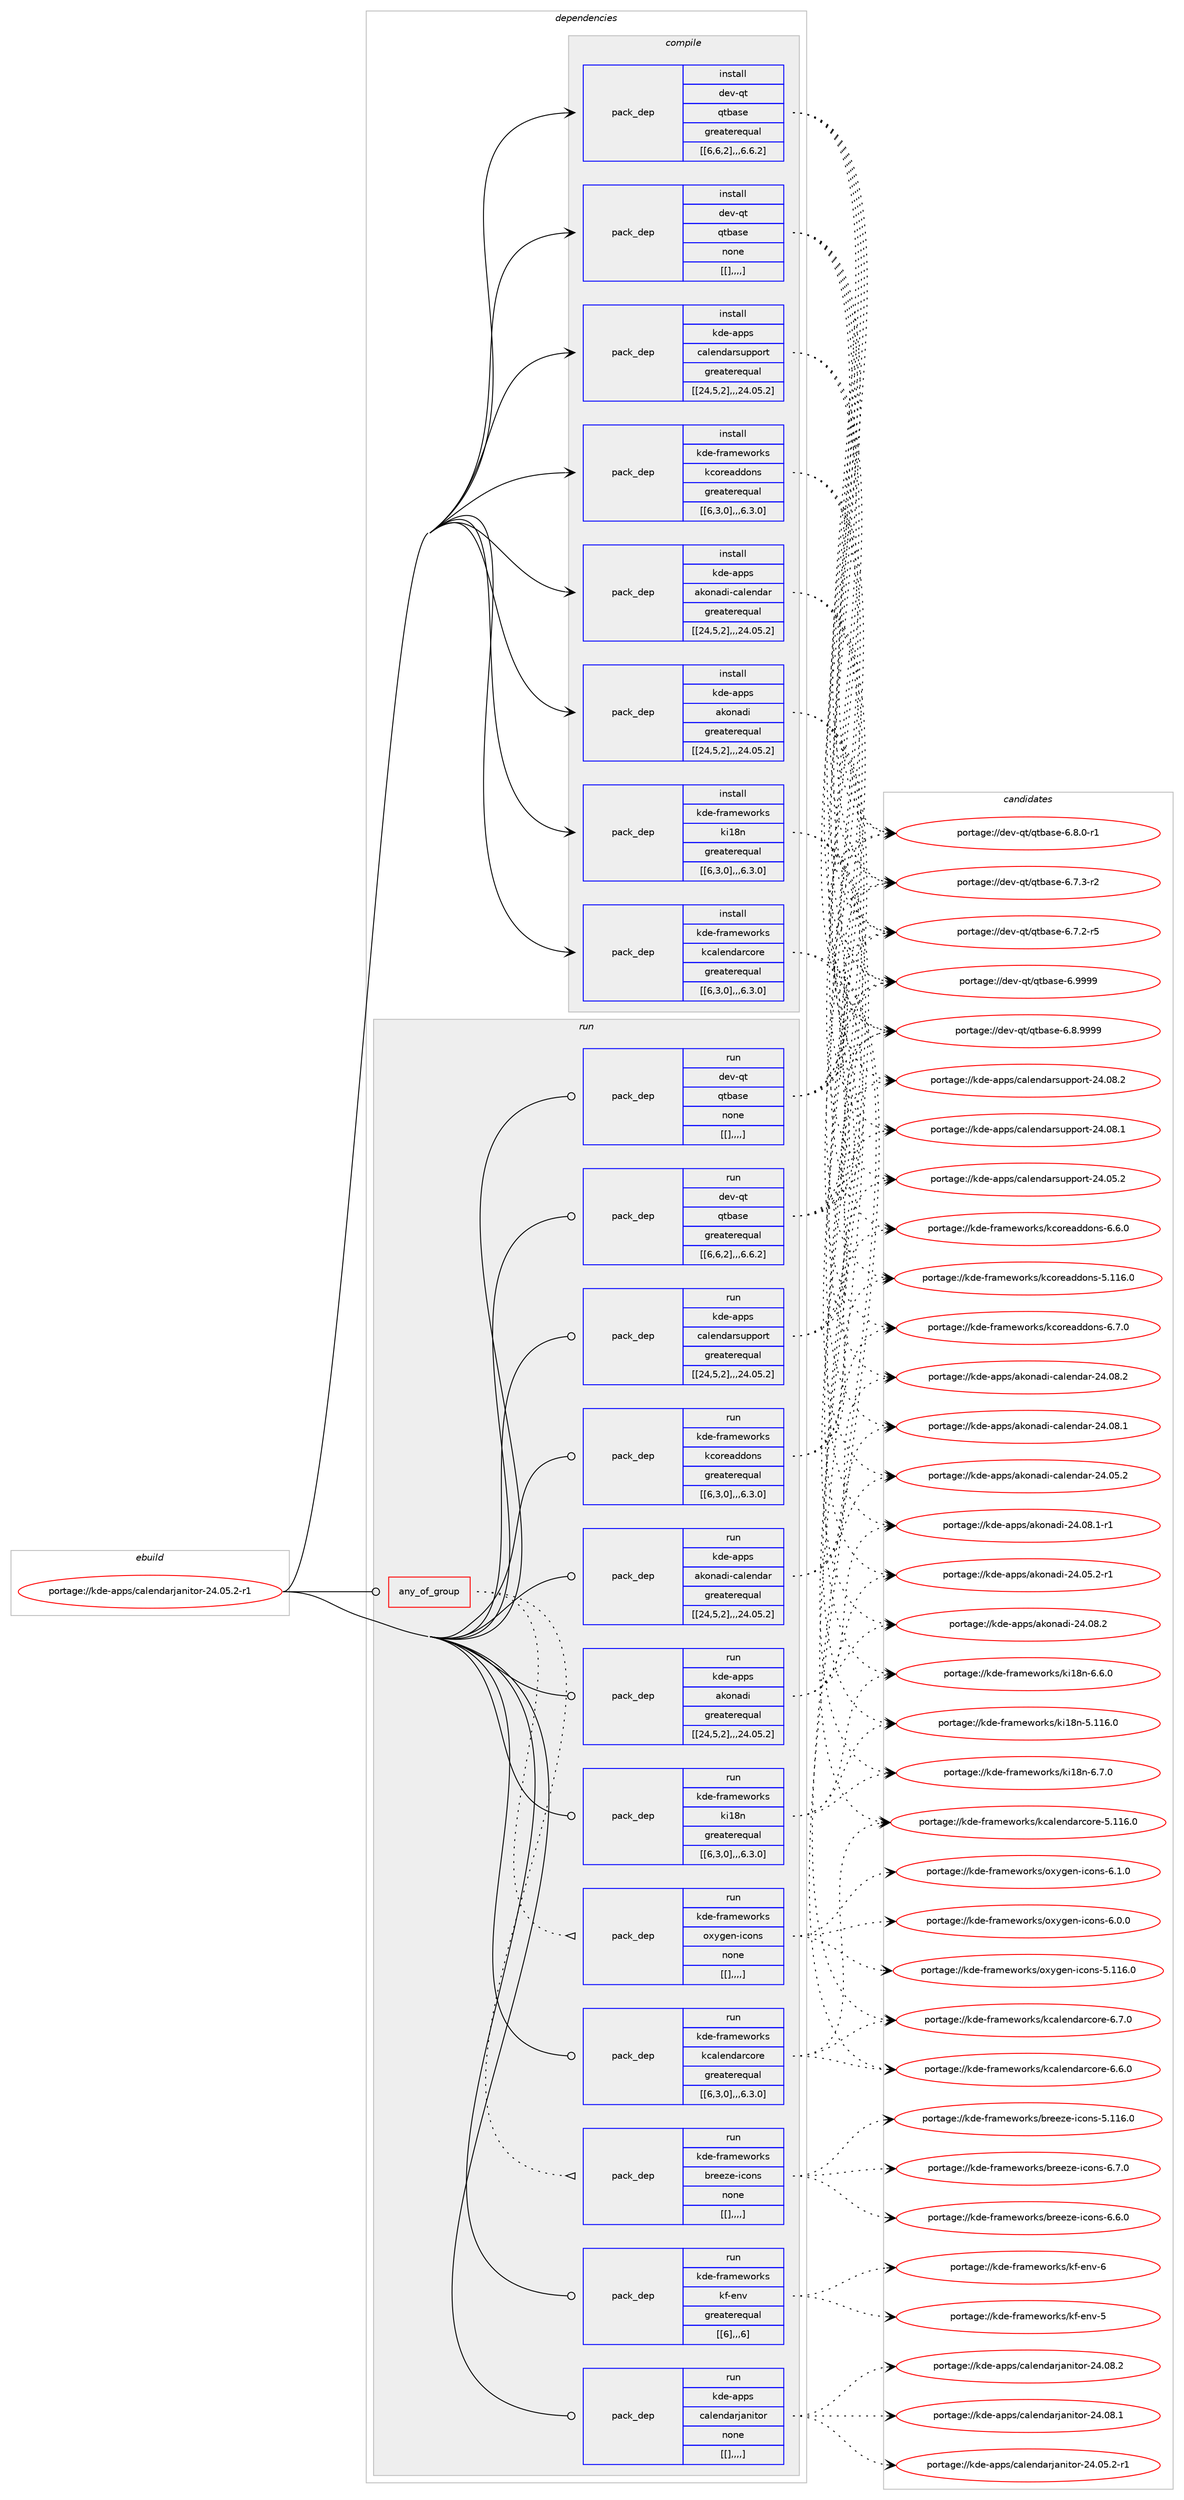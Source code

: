 digraph prolog {

# *************
# Graph options
# *************

newrank=true;
concentrate=true;
compound=true;
graph [rankdir=LR,fontname=Helvetica,fontsize=10,ranksep=1.5];#, ranksep=2.5, nodesep=0.2];
edge  [arrowhead=vee];
node  [fontname=Helvetica,fontsize=10];

# **********
# The ebuild
# **********

subgraph cluster_leftcol {
color=gray;
label=<<i>ebuild</i>>;
id [label="portage://kde-apps/calendarjanitor-24.05.2-r1", color=red, width=4, href="../kde-apps/calendarjanitor-24.05.2-r1.svg"];
}

# ****************
# The dependencies
# ****************

subgraph cluster_midcol {
color=gray;
label=<<i>dependencies</i>>;
subgraph cluster_compile {
fillcolor="#eeeeee";
style=filled;
label=<<i>compile</i>>;
subgraph pack186357 {
dependency259637 [label=<<TABLE BORDER="0" CELLBORDER="1" CELLSPACING="0" CELLPADDING="4" WIDTH="220"><TR><TD ROWSPAN="6" CELLPADDING="30">pack_dep</TD></TR><TR><TD WIDTH="110">install</TD></TR><TR><TD>dev-qt</TD></TR><TR><TD>qtbase</TD></TR><TR><TD>greaterequal</TD></TR><TR><TD>[[6,6,2],,,6.6.2]</TD></TR></TABLE>>, shape=none, color=blue];
}
id:e -> dependency259637:w [weight=20,style="solid",arrowhead="vee"];
subgraph pack186360 {
dependency259643 [label=<<TABLE BORDER="0" CELLBORDER="1" CELLSPACING="0" CELLPADDING="4" WIDTH="220"><TR><TD ROWSPAN="6" CELLPADDING="30">pack_dep</TD></TR><TR><TD WIDTH="110">install</TD></TR><TR><TD>dev-qt</TD></TR><TR><TD>qtbase</TD></TR><TR><TD>none</TD></TR><TR><TD>[[],,,,]</TD></TR></TABLE>>, shape=none, color=blue];
}
id:e -> dependency259643:w [weight=20,style="solid",arrowhead="vee"];
subgraph pack186366 {
dependency259648 [label=<<TABLE BORDER="0" CELLBORDER="1" CELLSPACING="0" CELLPADDING="4" WIDTH="220"><TR><TD ROWSPAN="6" CELLPADDING="30">pack_dep</TD></TR><TR><TD WIDTH="110">install</TD></TR><TR><TD>kde-apps</TD></TR><TR><TD>akonadi</TD></TR><TR><TD>greaterequal</TD></TR><TR><TD>[[24,5,2],,,24.05.2]</TD></TR></TABLE>>, shape=none, color=blue];
}
id:e -> dependency259648:w [weight=20,style="solid",arrowhead="vee"];
subgraph pack186384 {
dependency259666 [label=<<TABLE BORDER="0" CELLBORDER="1" CELLSPACING="0" CELLPADDING="4" WIDTH="220"><TR><TD ROWSPAN="6" CELLPADDING="30">pack_dep</TD></TR><TR><TD WIDTH="110">install</TD></TR><TR><TD>kde-apps</TD></TR><TR><TD>akonadi-calendar</TD></TR><TR><TD>greaterequal</TD></TR><TR><TD>[[24,5,2],,,24.05.2]</TD></TR></TABLE>>, shape=none, color=blue];
}
id:e -> dependency259666:w [weight=20,style="solid",arrowhead="vee"];
subgraph pack186389 {
dependency259671 [label=<<TABLE BORDER="0" CELLBORDER="1" CELLSPACING="0" CELLPADDING="4" WIDTH="220"><TR><TD ROWSPAN="6" CELLPADDING="30">pack_dep</TD></TR><TR><TD WIDTH="110">install</TD></TR><TR><TD>kde-apps</TD></TR><TR><TD>calendarsupport</TD></TR><TR><TD>greaterequal</TD></TR><TR><TD>[[24,5,2],,,24.05.2]</TD></TR></TABLE>>, shape=none, color=blue];
}
id:e -> dependency259671:w [weight=20,style="solid",arrowhead="vee"];
subgraph pack186392 {
dependency259674 [label=<<TABLE BORDER="0" CELLBORDER="1" CELLSPACING="0" CELLPADDING="4" WIDTH="220"><TR><TD ROWSPAN="6" CELLPADDING="30">pack_dep</TD></TR><TR><TD WIDTH="110">install</TD></TR><TR><TD>kde-frameworks</TD></TR><TR><TD>kcalendarcore</TD></TR><TR><TD>greaterequal</TD></TR><TR><TD>[[6,3,0],,,6.3.0]</TD></TR></TABLE>>, shape=none, color=blue];
}
id:e -> dependency259674:w [weight=20,style="solid",arrowhead="vee"];
subgraph pack186397 {
dependency259680 [label=<<TABLE BORDER="0" CELLBORDER="1" CELLSPACING="0" CELLPADDING="4" WIDTH="220"><TR><TD ROWSPAN="6" CELLPADDING="30">pack_dep</TD></TR><TR><TD WIDTH="110">install</TD></TR><TR><TD>kde-frameworks</TD></TR><TR><TD>kcoreaddons</TD></TR><TR><TD>greaterequal</TD></TR><TR><TD>[[6,3,0],,,6.3.0]</TD></TR></TABLE>>, shape=none, color=blue];
}
id:e -> dependency259680:w [weight=20,style="solid",arrowhead="vee"];
subgraph pack186400 {
dependency259682 [label=<<TABLE BORDER="0" CELLBORDER="1" CELLSPACING="0" CELLPADDING="4" WIDTH="220"><TR><TD ROWSPAN="6" CELLPADDING="30">pack_dep</TD></TR><TR><TD WIDTH="110">install</TD></TR><TR><TD>kde-frameworks</TD></TR><TR><TD>ki18n</TD></TR><TR><TD>greaterequal</TD></TR><TR><TD>[[6,3,0],,,6.3.0]</TD></TR></TABLE>>, shape=none, color=blue];
}
id:e -> dependency259682:w [weight=20,style="solid",arrowhead="vee"];
}
subgraph cluster_compileandrun {
fillcolor="#eeeeee";
style=filled;
label=<<i>compile and run</i>>;
}
subgraph cluster_run {
fillcolor="#eeeeee";
style=filled;
label=<<i>run</i>>;
subgraph any1576 {
dependency259704 [label=<<TABLE BORDER="0" CELLBORDER="1" CELLSPACING="0" CELLPADDING="4"><TR><TD CELLPADDING="10">any_of_group</TD></TR></TABLE>>, shape=none, color=red];subgraph pack186421 {
dependency259706 [label=<<TABLE BORDER="0" CELLBORDER="1" CELLSPACING="0" CELLPADDING="4" WIDTH="220"><TR><TD ROWSPAN="6" CELLPADDING="30">pack_dep</TD></TR><TR><TD WIDTH="110">run</TD></TR><TR><TD>kde-frameworks</TD></TR><TR><TD>breeze-icons</TD></TR><TR><TD>none</TD></TR><TR><TD>[[],,,,]</TD></TR></TABLE>>, shape=none, color=blue];
}
dependency259704:e -> dependency259706:w [weight=20,style="dotted",arrowhead="oinv"];
subgraph pack186423 {
dependency259708 [label=<<TABLE BORDER="0" CELLBORDER="1" CELLSPACING="0" CELLPADDING="4" WIDTH="220"><TR><TD ROWSPAN="6" CELLPADDING="30">pack_dep</TD></TR><TR><TD WIDTH="110">run</TD></TR><TR><TD>kde-frameworks</TD></TR><TR><TD>oxygen-icons</TD></TR><TR><TD>none</TD></TR><TR><TD>[[],,,,]</TD></TR></TABLE>>, shape=none, color=blue];
}
dependency259704:e -> dependency259708:w [weight=20,style="dotted",arrowhead="oinv"];
}
id:e -> dependency259704:w [weight=20,style="solid",arrowhead="odot"];
subgraph pack186425 {
dependency259711 [label=<<TABLE BORDER="0" CELLBORDER="1" CELLSPACING="0" CELLPADDING="4" WIDTH="220"><TR><TD ROWSPAN="6" CELLPADDING="30">pack_dep</TD></TR><TR><TD WIDTH="110">run</TD></TR><TR><TD>dev-qt</TD></TR><TR><TD>qtbase</TD></TR><TR><TD>greaterequal</TD></TR><TR><TD>[[6,6,2],,,6.6.2]</TD></TR></TABLE>>, shape=none, color=blue];
}
id:e -> dependency259711:w [weight=20,style="solid",arrowhead="odot"];
subgraph pack186429 {
dependency259714 [label=<<TABLE BORDER="0" CELLBORDER="1" CELLSPACING="0" CELLPADDING="4" WIDTH="220"><TR><TD ROWSPAN="6" CELLPADDING="30">pack_dep</TD></TR><TR><TD WIDTH="110">run</TD></TR><TR><TD>dev-qt</TD></TR><TR><TD>qtbase</TD></TR><TR><TD>none</TD></TR><TR><TD>[[],,,,]</TD></TR></TABLE>>, shape=none, color=blue];
}
id:e -> dependency259714:w [weight=20,style="solid",arrowhead="odot"];
subgraph pack186431 {
dependency259719 [label=<<TABLE BORDER="0" CELLBORDER="1" CELLSPACING="0" CELLPADDING="4" WIDTH="220"><TR><TD ROWSPAN="6" CELLPADDING="30">pack_dep</TD></TR><TR><TD WIDTH="110">run</TD></TR><TR><TD>kde-apps</TD></TR><TR><TD>akonadi</TD></TR><TR><TD>greaterequal</TD></TR><TR><TD>[[24,5,2],,,24.05.2]</TD></TR></TABLE>>, shape=none, color=blue];
}
id:e -> dependency259719:w [weight=20,style="solid",arrowhead="odot"];
subgraph pack186436 {
dependency259722 [label=<<TABLE BORDER="0" CELLBORDER="1" CELLSPACING="0" CELLPADDING="4" WIDTH="220"><TR><TD ROWSPAN="6" CELLPADDING="30">pack_dep</TD></TR><TR><TD WIDTH="110">run</TD></TR><TR><TD>kde-apps</TD></TR><TR><TD>akonadi-calendar</TD></TR><TR><TD>greaterequal</TD></TR><TR><TD>[[24,5,2],,,24.05.2]</TD></TR></TABLE>>, shape=none, color=blue];
}
id:e -> dependency259722:w [weight=20,style="solid",arrowhead="odot"];
subgraph pack186437 {
dependency259724 [label=<<TABLE BORDER="0" CELLBORDER="1" CELLSPACING="0" CELLPADDING="4" WIDTH="220"><TR><TD ROWSPAN="6" CELLPADDING="30">pack_dep</TD></TR><TR><TD WIDTH="110">run</TD></TR><TR><TD>kde-apps</TD></TR><TR><TD>calendarsupport</TD></TR><TR><TD>greaterequal</TD></TR><TR><TD>[[24,5,2],,,24.05.2]</TD></TR></TABLE>>, shape=none, color=blue];
}
id:e -> dependency259724:w [weight=20,style="solid",arrowhead="odot"];
subgraph pack186442 {
dependency259730 [label=<<TABLE BORDER="0" CELLBORDER="1" CELLSPACING="0" CELLPADDING="4" WIDTH="220"><TR><TD ROWSPAN="6" CELLPADDING="30">pack_dep</TD></TR><TR><TD WIDTH="110">run</TD></TR><TR><TD>kde-frameworks</TD></TR><TR><TD>kcalendarcore</TD></TR><TR><TD>greaterequal</TD></TR><TR><TD>[[6,3,0],,,6.3.0]</TD></TR></TABLE>>, shape=none, color=blue];
}
id:e -> dependency259730:w [weight=20,style="solid",arrowhead="odot"];
subgraph pack186453 {
dependency259740 [label=<<TABLE BORDER="0" CELLBORDER="1" CELLSPACING="0" CELLPADDING="4" WIDTH="220"><TR><TD ROWSPAN="6" CELLPADDING="30">pack_dep</TD></TR><TR><TD WIDTH="110">run</TD></TR><TR><TD>kde-frameworks</TD></TR><TR><TD>kcoreaddons</TD></TR><TR><TD>greaterequal</TD></TR><TR><TD>[[6,3,0],,,6.3.0]</TD></TR></TABLE>>, shape=none, color=blue];
}
id:e -> dependency259740:w [weight=20,style="solid",arrowhead="odot"];
subgraph pack186455 {
dependency259742 [label=<<TABLE BORDER="0" CELLBORDER="1" CELLSPACING="0" CELLPADDING="4" WIDTH="220"><TR><TD ROWSPAN="6" CELLPADDING="30">pack_dep</TD></TR><TR><TD WIDTH="110">run</TD></TR><TR><TD>kde-frameworks</TD></TR><TR><TD>kf-env</TD></TR><TR><TD>greaterequal</TD></TR><TR><TD>[[6],,,6]</TD></TR></TABLE>>, shape=none, color=blue];
}
id:e -> dependency259742:w [weight=20,style="solid",arrowhead="odot"];
subgraph pack186457 {
dependency259745 [label=<<TABLE BORDER="0" CELLBORDER="1" CELLSPACING="0" CELLPADDING="4" WIDTH="220"><TR><TD ROWSPAN="6" CELLPADDING="30">pack_dep</TD></TR><TR><TD WIDTH="110">run</TD></TR><TR><TD>kde-frameworks</TD></TR><TR><TD>ki18n</TD></TR><TR><TD>greaterequal</TD></TR><TR><TD>[[6,3,0],,,6.3.0]</TD></TR></TABLE>>, shape=none, color=blue];
}
id:e -> dependency259745:w [weight=20,style="solid",arrowhead="odot"];
subgraph pack186461 {
dependency259748 [label=<<TABLE BORDER="0" CELLBORDER="1" CELLSPACING="0" CELLPADDING="4" WIDTH="220"><TR><TD ROWSPAN="6" CELLPADDING="30">pack_dep</TD></TR><TR><TD WIDTH="110">run</TD></TR><TR><TD>kde-apps</TD></TR><TR><TD>calendarjanitor</TD></TR><TR><TD>none</TD></TR><TR><TD>[[],,,,]</TD></TR></TABLE>>, shape=none, color=blue];
}
id:e -> dependency259748:w [weight=20,style="solid",arrowhead="odot"];
}
}

# **************
# The candidates
# **************

subgraph cluster_choices {
rank=same;
color=gray;
label=<<i>candidates</i>>;

subgraph choice186161 {
color=black;
nodesep=1;
choice1001011184511311647113116989711510145544657575757 [label="portage://dev-qt/qtbase-6.9999", color=red, width=4,href="../dev-qt/qtbase-6.9999.svg"];
choice10010111845113116471131169897115101455446564657575757 [label="portage://dev-qt/qtbase-6.8.9999", color=red, width=4,href="../dev-qt/qtbase-6.8.9999.svg"];
choice100101118451131164711311698971151014554465646484511449 [label="portage://dev-qt/qtbase-6.8.0-r1", color=red, width=4,href="../dev-qt/qtbase-6.8.0-r1.svg"];
choice100101118451131164711311698971151014554465546514511450 [label="portage://dev-qt/qtbase-6.7.3-r2", color=red, width=4,href="../dev-qt/qtbase-6.7.3-r2.svg"];
choice100101118451131164711311698971151014554465546504511453 [label="portage://dev-qt/qtbase-6.7.2-r5", color=red, width=4,href="../dev-qt/qtbase-6.7.2-r5.svg"];
dependency259637:e -> choice1001011184511311647113116989711510145544657575757:w [style=dotted,weight="100"];
dependency259637:e -> choice10010111845113116471131169897115101455446564657575757:w [style=dotted,weight="100"];
dependency259637:e -> choice100101118451131164711311698971151014554465646484511449:w [style=dotted,weight="100"];
dependency259637:e -> choice100101118451131164711311698971151014554465546514511450:w [style=dotted,weight="100"];
dependency259637:e -> choice100101118451131164711311698971151014554465546504511453:w [style=dotted,weight="100"];
}
subgraph choice186198 {
color=black;
nodesep=1;
choice1001011184511311647113116989711510145544657575757 [label="portage://dev-qt/qtbase-6.9999", color=red, width=4,href="../dev-qt/qtbase-6.9999.svg"];
choice10010111845113116471131169897115101455446564657575757 [label="portage://dev-qt/qtbase-6.8.9999", color=red, width=4,href="../dev-qt/qtbase-6.8.9999.svg"];
choice100101118451131164711311698971151014554465646484511449 [label="portage://dev-qt/qtbase-6.8.0-r1", color=red, width=4,href="../dev-qt/qtbase-6.8.0-r1.svg"];
choice100101118451131164711311698971151014554465546514511450 [label="portage://dev-qt/qtbase-6.7.3-r2", color=red, width=4,href="../dev-qt/qtbase-6.7.3-r2.svg"];
choice100101118451131164711311698971151014554465546504511453 [label="portage://dev-qt/qtbase-6.7.2-r5", color=red, width=4,href="../dev-qt/qtbase-6.7.2-r5.svg"];
dependency259643:e -> choice1001011184511311647113116989711510145544657575757:w [style=dotted,weight="100"];
dependency259643:e -> choice10010111845113116471131169897115101455446564657575757:w [style=dotted,weight="100"];
dependency259643:e -> choice100101118451131164711311698971151014554465646484511449:w [style=dotted,weight="100"];
dependency259643:e -> choice100101118451131164711311698971151014554465546514511450:w [style=dotted,weight="100"];
dependency259643:e -> choice100101118451131164711311698971151014554465546504511453:w [style=dotted,weight="100"];
}
subgraph choice186240 {
color=black;
nodesep=1;
choice10710010145971121121154797107111110971001054550524648564650 [label="portage://kde-apps/akonadi-24.08.2", color=red, width=4,href="../kde-apps/akonadi-24.08.2.svg"];
choice107100101459711211211547971071111109710010545505246485646494511449 [label="portage://kde-apps/akonadi-24.08.1-r1", color=red, width=4,href="../kde-apps/akonadi-24.08.1-r1.svg"];
choice107100101459711211211547971071111109710010545505246485346504511449 [label="portage://kde-apps/akonadi-24.05.2-r1", color=red, width=4,href="../kde-apps/akonadi-24.05.2-r1.svg"];
dependency259648:e -> choice10710010145971121121154797107111110971001054550524648564650:w [style=dotted,weight="100"];
dependency259648:e -> choice107100101459711211211547971071111109710010545505246485646494511449:w [style=dotted,weight="100"];
dependency259648:e -> choice107100101459711211211547971071111109710010545505246485346504511449:w [style=dotted,weight="100"];
}
subgraph choice186258 {
color=black;
nodesep=1;
choice1071001014597112112115479710711111097100105459997108101110100971144550524648564650 [label="portage://kde-apps/akonadi-calendar-24.08.2", color=red, width=4,href="../kde-apps/akonadi-calendar-24.08.2.svg"];
choice1071001014597112112115479710711111097100105459997108101110100971144550524648564649 [label="portage://kde-apps/akonadi-calendar-24.08.1", color=red, width=4,href="../kde-apps/akonadi-calendar-24.08.1.svg"];
choice1071001014597112112115479710711111097100105459997108101110100971144550524648534650 [label="portage://kde-apps/akonadi-calendar-24.05.2", color=red, width=4,href="../kde-apps/akonadi-calendar-24.05.2.svg"];
dependency259666:e -> choice1071001014597112112115479710711111097100105459997108101110100971144550524648564650:w [style=dotted,weight="100"];
dependency259666:e -> choice1071001014597112112115479710711111097100105459997108101110100971144550524648564649:w [style=dotted,weight="100"];
dependency259666:e -> choice1071001014597112112115479710711111097100105459997108101110100971144550524648534650:w [style=dotted,weight="100"];
}
subgraph choice186265 {
color=black;
nodesep=1;
choice1071001014597112112115479997108101110100971141151171121121111141164550524648564650 [label="portage://kde-apps/calendarsupport-24.08.2", color=red, width=4,href="../kde-apps/calendarsupport-24.08.2.svg"];
choice1071001014597112112115479997108101110100971141151171121121111141164550524648564649 [label="portage://kde-apps/calendarsupport-24.08.1", color=red, width=4,href="../kde-apps/calendarsupport-24.08.1.svg"];
choice1071001014597112112115479997108101110100971141151171121121111141164550524648534650 [label="portage://kde-apps/calendarsupport-24.05.2", color=red, width=4,href="../kde-apps/calendarsupport-24.05.2.svg"];
dependency259671:e -> choice1071001014597112112115479997108101110100971141151171121121111141164550524648564650:w [style=dotted,weight="100"];
dependency259671:e -> choice1071001014597112112115479997108101110100971141151171121121111141164550524648564649:w [style=dotted,weight="100"];
dependency259671:e -> choice1071001014597112112115479997108101110100971141151171121121111141164550524648534650:w [style=dotted,weight="100"];
}
subgraph choice186270 {
color=black;
nodesep=1;
choice10710010145102114971091011191111141071154710799971081011101009711499111114101455446554648 [label="portage://kde-frameworks/kcalendarcore-6.7.0", color=red, width=4,href="../kde-frameworks/kcalendarcore-6.7.0.svg"];
choice10710010145102114971091011191111141071154710799971081011101009711499111114101455446544648 [label="portage://kde-frameworks/kcalendarcore-6.6.0", color=red, width=4,href="../kde-frameworks/kcalendarcore-6.6.0.svg"];
choice107100101451021149710910111911111410711547107999710810111010097114991111141014553464949544648 [label="portage://kde-frameworks/kcalendarcore-5.116.0", color=red, width=4,href="../kde-frameworks/kcalendarcore-5.116.0.svg"];
dependency259674:e -> choice10710010145102114971091011191111141071154710799971081011101009711499111114101455446554648:w [style=dotted,weight="100"];
dependency259674:e -> choice10710010145102114971091011191111141071154710799971081011101009711499111114101455446544648:w [style=dotted,weight="100"];
dependency259674:e -> choice107100101451021149710910111911111410711547107999710810111010097114991111141014553464949544648:w [style=dotted,weight="100"];
}
subgraph choice186299 {
color=black;
nodesep=1;
choice1071001014510211497109101119111114107115471079911111410197100100111110115455446554648 [label="portage://kde-frameworks/kcoreaddons-6.7.0", color=red, width=4,href="../kde-frameworks/kcoreaddons-6.7.0.svg"];
choice1071001014510211497109101119111114107115471079911111410197100100111110115455446544648 [label="portage://kde-frameworks/kcoreaddons-6.6.0", color=red, width=4,href="../kde-frameworks/kcoreaddons-6.6.0.svg"];
choice10710010145102114971091011191111141071154710799111114101971001001111101154553464949544648 [label="portage://kde-frameworks/kcoreaddons-5.116.0", color=red, width=4,href="../kde-frameworks/kcoreaddons-5.116.0.svg"];
dependency259680:e -> choice1071001014510211497109101119111114107115471079911111410197100100111110115455446554648:w [style=dotted,weight="100"];
dependency259680:e -> choice1071001014510211497109101119111114107115471079911111410197100100111110115455446544648:w [style=dotted,weight="100"];
dependency259680:e -> choice10710010145102114971091011191111141071154710799111114101971001001111101154553464949544648:w [style=dotted,weight="100"];
}
subgraph choice186305 {
color=black;
nodesep=1;
choice1071001014510211497109101119111114107115471071054956110455446554648 [label="portage://kde-frameworks/ki18n-6.7.0", color=red, width=4,href="../kde-frameworks/ki18n-6.7.0.svg"];
choice1071001014510211497109101119111114107115471071054956110455446544648 [label="portage://kde-frameworks/ki18n-6.6.0", color=red, width=4,href="../kde-frameworks/ki18n-6.6.0.svg"];
choice10710010145102114971091011191111141071154710710549561104553464949544648 [label="portage://kde-frameworks/ki18n-5.116.0", color=red, width=4,href="../kde-frameworks/ki18n-5.116.0.svg"];
dependency259682:e -> choice1071001014510211497109101119111114107115471071054956110455446554648:w [style=dotted,weight="100"];
dependency259682:e -> choice1071001014510211497109101119111114107115471071054956110455446544648:w [style=dotted,weight="100"];
dependency259682:e -> choice10710010145102114971091011191111141071154710710549561104553464949544648:w [style=dotted,weight="100"];
}
subgraph choice186318 {
color=black;
nodesep=1;
choice107100101451021149710910111911111410711547981141011011221014510599111110115455446554648 [label="portage://kde-frameworks/breeze-icons-6.7.0", color=red, width=4,href="../kde-frameworks/breeze-icons-6.7.0.svg"];
choice107100101451021149710910111911111410711547981141011011221014510599111110115455446544648 [label="portage://kde-frameworks/breeze-icons-6.6.0", color=red, width=4,href="../kde-frameworks/breeze-icons-6.6.0.svg"];
choice1071001014510211497109101119111114107115479811410110112210145105991111101154553464949544648 [label="portage://kde-frameworks/breeze-icons-5.116.0", color=red, width=4,href="../kde-frameworks/breeze-icons-5.116.0.svg"];
dependency259706:e -> choice107100101451021149710910111911111410711547981141011011221014510599111110115455446554648:w [style=dotted,weight="100"];
dependency259706:e -> choice107100101451021149710910111911111410711547981141011011221014510599111110115455446544648:w [style=dotted,weight="100"];
dependency259706:e -> choice1071001014510211497109101119111114107115479811410110112210145105991111101154553464949544648:w [style=dotted,weight="100"];
}
subgraph choice186350 {
color=black;
nodesep=1;
choice1071001014510211497109101119111114107115471111201211031011104510599111110115455446494648 [label="portage://kde-frameworks/oxygen-icons-6.1.0", color=red, width=4,href="../kde-frameworks/oxygen-icons-6.1.0.svg"];
choice1071001014510211497109101119111114107115471111201211031011104510599111110115455446484648 [label="portage://kde-frameworks/oxygen-icons-6.0.0", color=red, width=4,href="../kde-frameworks/oxygen-icons-6.0.0.svg"];
choice10710010145102114971091011191111141071154711112012110310111045105991111101154553464949544648 [label="portage://kde-frameworks/oxygen-icons-5.116.0", color=red, width=4,href="../kde-frameworks/oxygen-icons-5.116.0.svg"];
dependency259708:e -> choice1071001014510211497109101119111114107115471111201211031011104510599111110115455446494648:w [style=dotted,weight="100"];
dependency259708:e -> choice1071001014510211497109101119111114107115471111201211031011104510599111110115455446484648:w [style=dotted,weight="100"];
dependency259708:e -> choice10710010145102114971091011191111141071154711112012110310111045105991111101154553464949544648:w [style=dotted,weight="100"];
}
subgraph choice186357 {
color=black;
nodesep=1;
choice1001011184511311647113116989711510145544657575757 [label="portage://dev-qt/qtbase-6.9999", color=red, width=4,href="../dev-qt/qtbase-6.9999.svg"];
choice10010111845113116471131169897115101455446564657575757 [label="portage://dev-qt/qtbase-6.8.9999", color=red, width=4,href="../dev-qt/qtbase-6.8.9999.svg"];
choice100101118451131164711311698971151014554465646484511449 [label="portage://dev-qt/qtbase-6.8.0-r1", color=red, width=4,href="../dev-qt/qtbase-6.8.0-r1.svg"];
choice100101118451131164711311698971151014554465546514511450 [label="portage://dev-qt/qtbase-6.7.3-r2", color=red, width=4,href="../dev-qt/qtbase-6.7.3-r2.svg"];
choice100101118451131164711311698971151014554465546504511453 [label="portage://dev-qt/qtbase-6.7.2-r5", color=red, width=4,href="../dev-qt/qtbase-6.7.2-r5.svg"];
dependency259711:e -> choice1001011184511311647113116989711510145544657575757:w [style=dotted,weight="100"];
dependency259711:e -> choice10010111845113116471131169897115101455446564657575757:w [style=dotted,weight="100"];
dependency259711:e -> choice100101118451131164711311698971151014554465646484511449:w [style=dotted,weight="100"];
dependency259711:e -> choice100101118451131164711311698971151014554465546514511450:w [style=dotted,weight="100"];
dependency259711:e -> choice100101118451131164711311698971151014554465546504511453:w [style=dotted,weight="100"];
}
subgraph choice186365 {
color=black;
nodesep=1;
choice1001011184511311647113116989711510145544657575757 [label="portage://dev-qt/qtbase-6.9999", color=red, width=4,href="../dev-qt/qtbase-6.9999.svg"];
choice10010111845113116471131169897115101455446564657575757 [label="portage://dev-qt/qtbase-6.8.9999", color=red, width=4,href="../dev-qt/qtbase-6.8.9999.svg"];
choice100101118451131164711311698971151014554465646484511449 [label="portage://dev-qt/qtbase-6.8.0-r1", color=red, width=4,href="../dev-qt/qtbase-6.8.0-r1.svg"];
choice100101118451131164711311698971151014554465546514511450 [label="portage://dev-qt/qtbase-6.7.3-r2", color=red, width=4,href="../dev-qt/qtbase-6.7.3-r2.svg"];
choice100101118451131164711311698971151014554465546504511453 [label="portage://dev-qt/qtbase-6.7.2-r5", color=red, width=4,href="../dev-qt/qtbase-6.7.2-r5.svg"];
dependency259714:e -> choice1001011184511311647113116989711510145544657575757:w [style=dotted,weight="100"];
dependency259714:e -> choice10010111845113116471131169897115101455446564657575757:w [style=dotted,weight="100"];
dependency259714:e -> choice100101118451131164711311698971151014554465646484511449:w [style=dotted,weight="100"];
dependency259714:e -> choice100101118451131164711311698971151014554465546514511450:w [style=dotted,weight="100"];
dependency259714:e -> choice100101118451131164711311698971151014554465546504511453:w [style=dotted,weight="100"];
}
subgraph choice186371 {
color=black;
nodesep=1;
choice10710010145971121121154797107111110971001054550524648564650 [label="portage://kde-apps/akonadi-24.08.2", color=red, width=4,href="../kde-apps/akonadi-24.08.2.svg"];
choice107100101459711211211547971071111109710010545505246485646494511449 [label="portage://kde-apps/akonadi-24.08.1-r1", color=red, width=4,href="../kde-apps/akonadi-24.08.1-r1.svg"];
choice107100101459711211211547971071111109710010545505246485346504511449 [label="portage://kde-apps/akonadi-24.05.2-r1", color=red, width=4,href="../kde-apps/akonadi-24.05.2-r1.svg"];
dependency259719:e -> choice10710010145971121121154797107111110971001054550524648564650:w [style=dotted,weight="100"];
dependency259719:e -> choice107100101459711211211547971071111109710010545505246485646494511449:w [style=dotted,weight="100"];
dependency259719:e -> choice107100101459711211211547971071111109710010545505246485346504511449:w [style=dotted,weight="100"];
}
subgraph choice186381 {
color=black;
nodesep=1;
choice1071001014597112112115479710711111097100105459997108101110100971144550524648564650 [label="portage://kde-apps/akonadi-calendar-24.08.2", color=red, width=4,href="../kde-apps/akonadi-calendar-24.08.2.svg"];
choice1071001014597112112115479710711111097100105459997108101110100971144550524648564649 [label="portage://kde-apps/akonadi-calendar-24.08.1", color=red, width=4,href="../kde-apps/akonadi-calendar-24.08.1.svg"];
choice1071001014597112112115479710711111097100105459997108101110100971144550524648534650 [label="portage://kde-apps/akonadi-calendar-24.05.2", color=red, width=4,href="../kde-apps/akonadi-calendar-24.05.2.svg"];
dependency259722:e -> choice1071001014597112112115479710711111097100105459997108101110100971144550524648564650:w [style=dotted,weight="100"];
dependency259722:e -> choice1071001014597112112115479710711111097100105459997108101110100971144550524648564649:w [style=dotted,weight="100"];
dependency259722:e -> choice1071001014597112112115479710711111097100105459997108101110100971144550524648534650:w [style=dotted,weight="100"];
}
subgraph choice186384 {
color=black;
nodesep=1;
choice1071001014597112112115479997108101110100971141151171121121111141164550524648564650 [label="portage://kde-apps/calendarsupport-24.08.2", color=red, width=4,href="../kde-apps/calendarsupport-24.08.2.svg"];
choice1071001014597112112115479997108101110100971141151171121121111141164550524648564649 [label="portage://kde-apps/calendarsupport-24.08.1", color=red, width=4,href="../kde-apps/calendarsupport-24.08.1.svg"];
choice1071001014597112112115479997108101110100971141151171121121111141164550524648534650 [label="portage://kde-apps/calendarsupport-24.05.2", color=red, width=4,href="../kde-apps/calendarsupport-24.05.2.svg"];
dependency259724:e -> choice1071001014597112112115479997108101110100971141151171121121111141164550524648564650:w [style=dotted,weight="100"];
dependency259724:e -> choice1071001014597112112115479997108101110100971141151171121121111141164550524648564649:w [style=dotted,weight="100"];
dependency259724:e -> choice1071001014597112112115479997108101110100971141151171121121111141164550524648534650:w [style=dotted,weight="100"];
}
subgraph choice186387 {
color=black;
nodesep=1;
choice10710010145102114971091011191111141071154710799971081011101009711499111114101455446554648 [label="portage://kde-frameworks/kcalendarcore-6.7.0", color=red, width=4,href="../kde-frameworks/kcalendarcore-6.7.0.svg"];
choice10710010145102114971091011191111141071154710799971081011101009711499111114101455446544648 [label="portage://kde-frameworks/kcalendarcore-6.6.0", color=red, width=4,href="../kde-frameworks/kcalendarcore-6.6.0.svg"];
choice107100101451021149710910111911111410711547107999710810111010097114991111141014553464949544648 [label="portage://kde-frameworks/kcalendarcore-5.116.0", color=red, width=4,href="../kde-frameworks/kcalendarcore-5.116.0.svg"];
dependency259730:e -> choice10710010145102114971091011191111141071154710799971081011101009711499111114101455446554648:w [style=dotted,weight="100"];
dependency259730:e -> choice10710010145102114971091011191111141071154710799971081011101009711499111114101455446544648:w [style=dotted,weight="100"];
dependency259730:e -> choice107100101451021149710910111911111410711547107999710810111010097114991111141014553464949544648:w [style=dotted,weight="100"];
}
subgraph choice186391 {
color=black;
nodesep=1;
choice1071001014510211497109101119111114107115471079911111410197100100111110115455446554648 [label="portage://kde-frameworks/kcoreaddons-6.7.0", color=red, width=4,href="../kde-frameworks/kcoreaddons-6.7.0.svg"];
choice1071001014510211497109101119111114107115471079911111410197100100111110115455446544648 [label="portage://kde-frameworks/kcoreaddons-6.6.0", color=red, width=4,href="../kde-frameworks/kcoreaddons-6.6.0.svg"];
choice10710010145102114971091011191111141071154710799111114101971001001111101154553464949544648 [label="portage://kde-frameworks/kcoreaddons-5.116.0", color=red, width=4,href="../kde-frameworks/kcoreaddons-5.116.0.svg"];
dependency259740:e -> choice1071001014510211497109101119111114107115471079911111410197100100111110115455446554648:w [style=dotted,weight="100"];
dependency259740:e -> choice1071001014510211497109101119111114107115471079911111410197100100111110115455446544648:w [style=dotted,weight="100"];
dependency259740:e -> choice10710010145102114971091011191111141071154710799111114101971001001111101154553464949544648:w [style=dotted,weight="100"];
}
subgraph choice186394 {
color=black;
nodesep=1;
choice107100101451021149710910111911111410711547107102451011101184554 [label="portage://kde-frameworks/kf-env-6", color=red, width=4,href="../kde-frameworks/kf-env-6.svg"];
choice107100101451021149710910111911111410711547107102451011101184553 [label="portage://kde-frameworks/kf-env-5", color=red, width=4,href="../kde-frameworks/kf-env-5.svg"];
dependency259742:e -> choice107100101451021149710910111911111410711547107102451011101184554:w [style=dotted,weight="100"];
dependency259742:e -> choice107100101451021149710910111911111410711547107102451011101184553:w [style=dotted,weight="100"];
}
subgraph choice186414 {
color=black;
nodesep=1;
choice1071001014510211497109101119111114107115471071054956110455446554648 [label="portage://kde-frameworks/ki18n-6.7.0", color=red, width=4,href="../kde-frameworks/ki18n-6.7.0.svg"];
choice1071001014510211497109101119111114107115471071054956110455446544648 [label="portage://kde-frameworks/ki18n-6.6.0", color=red, width=4,href="../kde-frameworks/ki18n-6.6.0.svg"];
choice10710010145102114971091011191111141071154710710549561104553464949544648 [label="portage://kde-frameworks/ki18n-5.116.0", color=red, width=4,href="../kde-frameworks/ki18n-5.116.0.svg"];
dependency259745:e -> choice1071001014510211497109101119111114107115471071054956110455446554648:w [style=dotted,weight="100"];
dependency259745:e -> choice1071001014510211497109101119111114107115471071054956110455446544648:w [style=dotted,weight="100"];
dependency259745:e -> choice10710010145102114971091011191111141071154710710549561104553464949544648:w [style=dotted,weight="100"];
}
subgraph choice186422 {
color=black;
nodesep=1;
choice107100101459711211211547999710810111010097114106971101051161111144550524648564650 [label="portage://kde-apps/calendarjanitor-24.08.2", color=red, width=4,href="../kde-apps/calendarjanitor-24.08.2.svg"];
choice107100101459711211211547999710810111010097114106971101051161111144550524648564649 [label="portage://kde-apps/calendarjanitor-24.08.1", color=red, width=4,href="../kde-apps/calendarjanitor-24.08.1.svg"];
choice1071001014597112112115479997108101110100971141069711010511611111445505246485346504511449 [label="portage://kde-apps/calendarjanitor-24.05.2-r1", color=red, width=4,href="../kde-apps/calendarjanitor-24.05.2-r1.svg"];
dependency259748:e -> choice107100101459711211211547999710810111010097114106971101051161111144550524648564650:w [style=dotted,weight="100"];
dependency259748:e -> choice107100101459711211211547999710810111010097114106971101051161111144550524648564649:w [style=dotted,weight="100"];
dependency259748:e -> choice1071001014597112112115479997108101110100971141069711010511611111445505246485346504511449:w [style=dotted,weight="100"];
}
}

}
